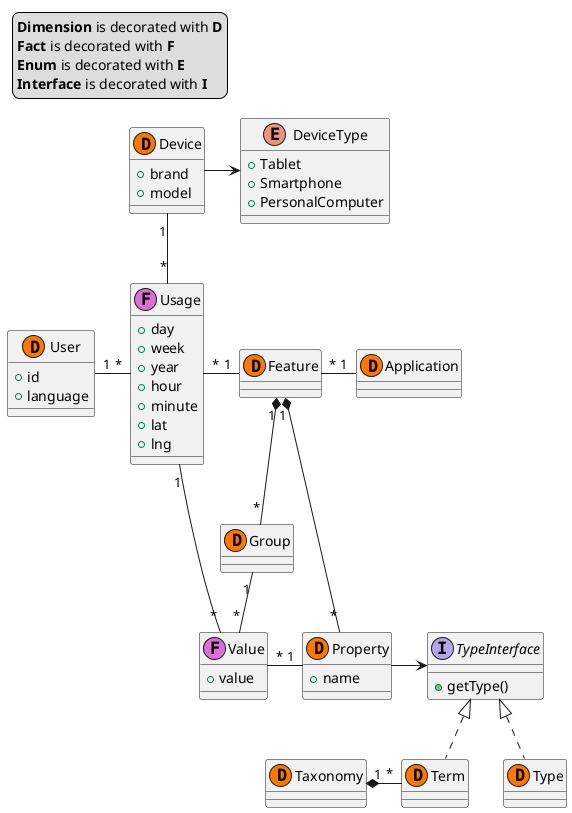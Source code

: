 @startuml
class Usage << (F,orchid) >>  {
 +day
 +week
 +year
 +hour
 +minute
 +lat
 +lng
}
class Value << (F,orchid) >> {
 +value
}
Usage "1" -- "*" Value 
class User << (D,#FF7700) >>  {
 +id
 +language
}
class Device << (D,#FF7700) >> {
 +brand
 +model
}
Device "1" -- "*" Usage
User "1" - "*" Usage 
class Feature << (D,#FF7700) >>
class Application << (D,#FF7700) >>
class Group << (D,#FF7700) >>
class Property << (D,#FF7700) >>  {
 +name
}
enum DeviceType {
 +Tablet
 +Smartphone
 +PersonalComputer
}
interface TypeInterface {
 +getType()
}
Device -> DeviceType
Usage "*" - "1" Feature
Feature "1" *-- "*" Group
Group "1" -- "*" Value
Value "*" - "1" Property
Feature "1" *-- "*" Property
Feature "*" - "1" Application
Property -> TypeInterface
TypeInterface <|.. Term
TypeInterface <|.. Type
class Taxonomy << (D,#FF7700) >>
class Term << (D,#FF7700) >>
class Type << (D,#FF7700) >>
Taxonomy "1" *- "*" Term

legend top left
  <b>Dimension</b> is decorated with <b>D</b>
  <b>Fact</b> is decorated with <b>F</b>
  <b>Enum</b> is decorated with <b>E</b>
  <b>Interface</b> is decorated with <b>I</b>
endlegend
@enduml

